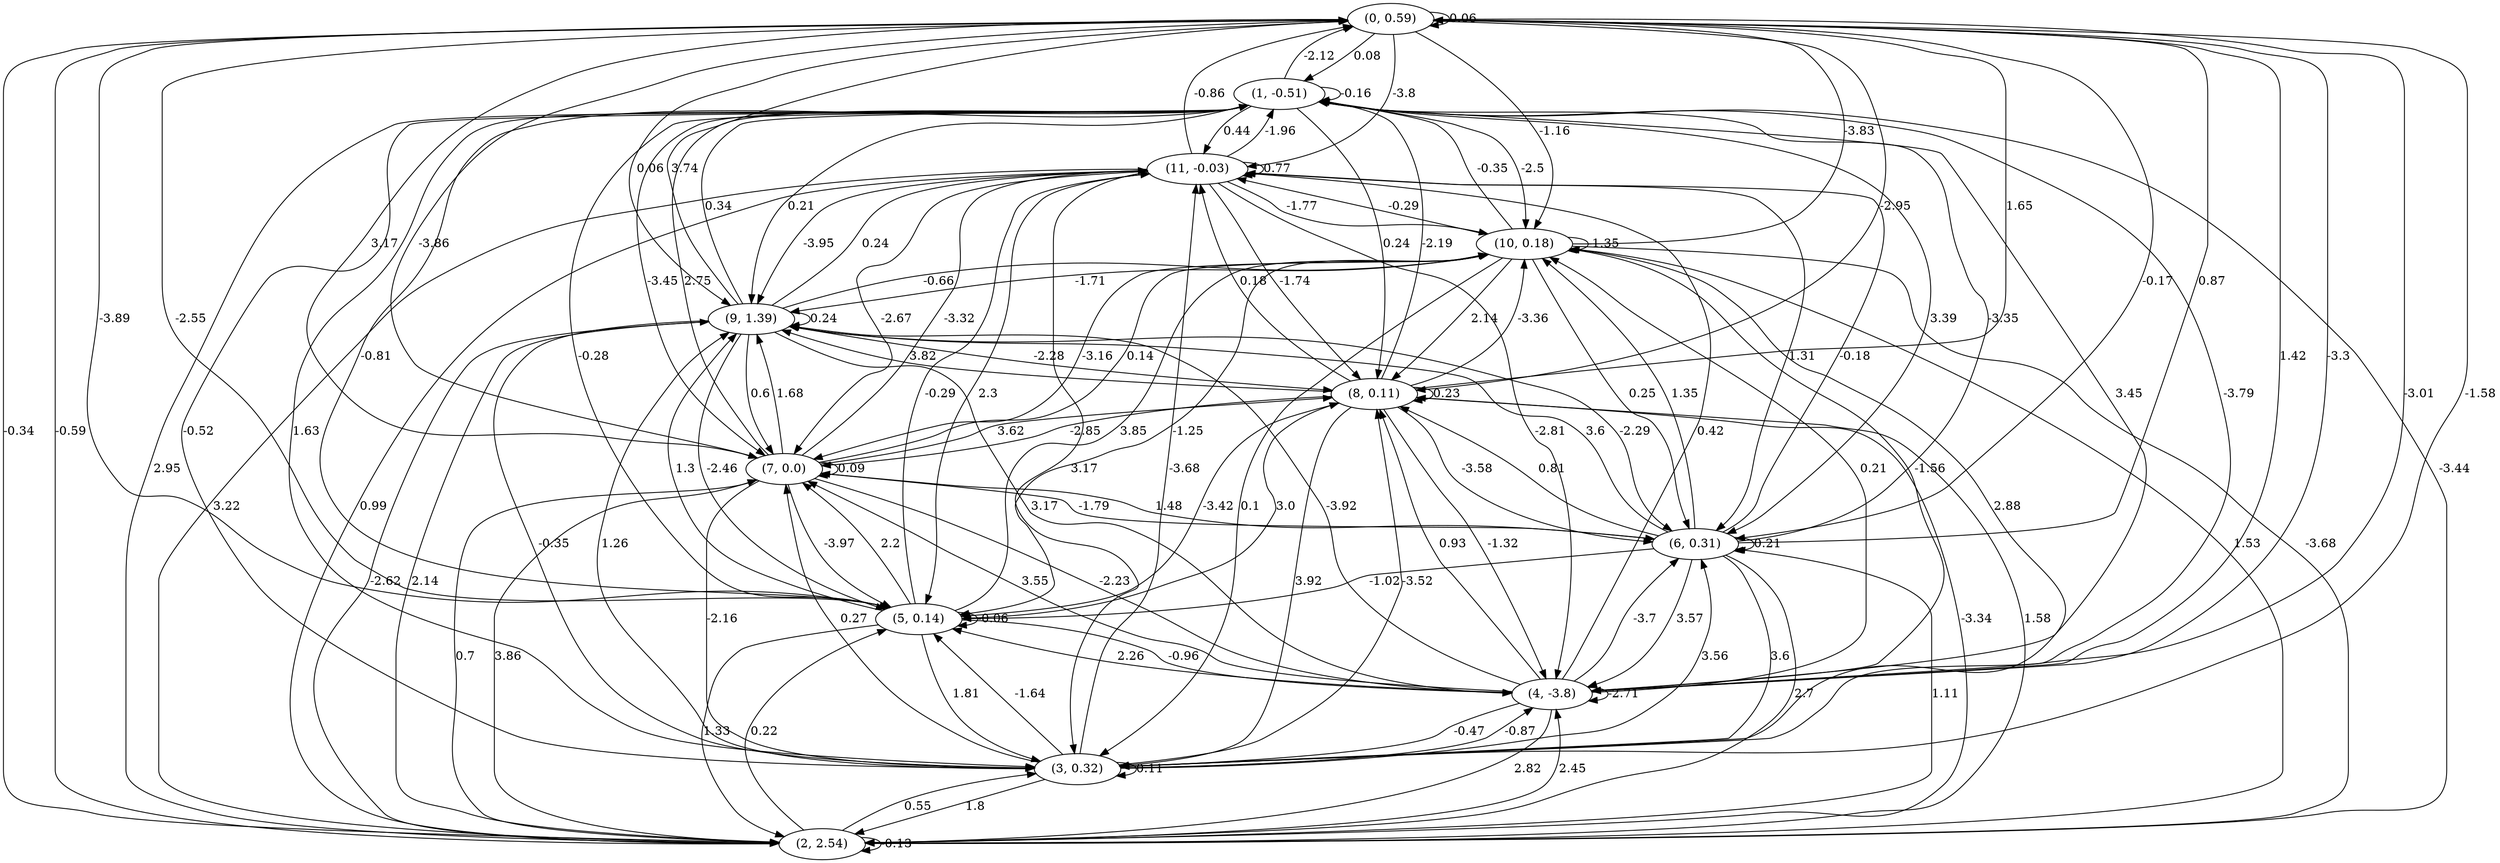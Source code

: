 digraph {
    0 [ label = "(0, 0.59)" ]
    1 [ label = "(1, -0.51)" ]
    2 [ label = "(2, 2.54)" ]
    3 [ label = "(3, 0.32)" ]
    4 [ label = "(4, -3.8)" ]
    5 [ label = "(5, 0.14)" ]
    6 [ label = "(6, 0.31)" ]
    7 [ label = "(7, 0.0)" ]
    8 [ label = "(8, 0.11)" ]
    9 [ label = "(9, 1.39)" ]
    10 [ label = "(10, 0.18)" ]
    11 [ label = "(11, -0.03)" ]
    0 -> 0 [ label = "0.06" ]
    1 -> 1 [ label = "-0.16" ]
    2 -> 2 [ label = "-0.13" ]
    3 -> 3 [ label = "0.11" ]
    4 -> 4 [ label = "-2.71" ]
    5 -> 5 [ label = "-0.06" ]
    6 -> 6 [ label = "0.21" ]
    7 -> 7 [ label = "0.09" ]
    8 -> 8 [ label = "0.23" ]
    9 -> 9 [ label = "0.24" ]
    10 -> 10 [ label = "-1.35" ]
    11 -> 11 [ label = "0.77" ]
    1 -> 0 [ label = "-2.12" ]
    2 -> 0 [ label = "-0.59" ]
    3 -> 0 [ label = "-1.58" ]
    4 -> 0 [ label = "1.42" ]
    5 -> 0 [ label = "-3.89" ]
    6 -> 0 [ label = "0.87" ]
    7 -> 0 [ label = "-3.86" ]
    8 -> 0 [ label = "1.65" ]
    9 -> 0 [ label = "3.74" ]
    10 -> 0 [ label = "-3.83" ]
    11 -> 0 [ label = "-0.86" ]
    0 -> 1 [ label = "0.08" ]
    2 -> 1 [ label = "-3.44" ]
    3 -> 1 [ label = "-0.52" ]
    4 -> 1 [ label = "-3.79" ]
    5 -> 1 [ label = "-0.81" ]
    6 -> 1 [ label = "-3.35" ]
    7 -> 1 [ label = "2.75" ]
    8 -> 1 [ label = "-2.19" ]
    9 -> 1 [ label = "0.34" ]
    10 -> 1 [ label = "-0.35" ]
    11 -> 1 [ label = "-1.96" ]
    0 -> 2 [ label = "-0.34" ]
    1 -> 2 [ label = "2.95" ]
    3 -> 2 [ label = "1.8" ]
    4 -> 2 [ label = "2.82" ]
    5 -> 2 [ label = "1.33" ]
    6 -> 2 [ label = "2.7" ]
    7 -> 2 [ label = "0.7" ]
    8 -> 2 [ label = "-3.34" ]
    9 -> 2 [ label = "-2.62" ]
    10 -> 2 [ label = "-3.68" ]
    11 -> 2 [ label = "3.22" ]
    0 -> 3 [ label = "-3.01" ]
    1 -> 3 [ label = "1.63" ]
    2 -> 3 [ label = "0.55" ]
    4 -> 3 [ label = "-0.47" ]
    5 -> 3 [ label = "1.81" ]
    6 -> 3 [ label = "3.6" ]
    7 -> 3 [ label = "-2.16" ]
    8 -> 3 [ label = "3.92" ]
    9 -> 3 [ label = "-0.35" ]
    10 -> 3 [ label = "0.1" ]
    11 -> 3 [ label = "3.17" ]
    0 -> 4 [ label = "-3.3" ]
    1 -> 4 [ label = "3.45" ]
    2 -> 4 [ label = "2.45" ]
    3 -> 4 [ label = "-0.87" ]
    5 -> 4 [ label = "-0.96" ]
    6 -> 4 [ label = "3.57" ]
    7 -> 4 [ label = "-2.23" ]
    8 -> 4 [ label = "-1.32" ]
    9 -> 4 [ label = "3.17" ]
    10 -> 4 [ label = "-1.56" ]
    11 -> 4 [ label = "-2.81" ]
    0 -> 5 [ label = "-2.55" ]
    1 -> 5 [ label = "-0.28" ]
    2 -> 5 [ label = "0.22" ]
    3 -> 5 [ label = "-1.64" ]
    4 -> 5 [ label = "2.26" ]
    6 -> 5 [ label = "-1.02" ]
    7 -> 5 [ label = "-3.97" ]
    8 -> 5 [ label = "-3.42" ]
    9 -> 5 [ label = "-2.46" ]
    10 -> 5 [ label = "-1.25" ]
    11 -> 5 [ label = "2.3" ]
    0 -> 6 [ label = "-0.17" ]
    1 -> 6 [ label = "3.39" ]
    2 -> 6 [ label = "1.11" ]
    3 -> 6 [ label = "3.56" ]
    4 -> 6 [ label = "-3.7" ]
    7 -> 6 [ label = "1.48" ]
    8 -> 6 [ label = "-3.58" ]
    9 -> 6 [ label = "-2.29" ]
    10 -> 6 [ label = "0.25" ]
    11 -> 6 [ label = "1.31" ]
    0 -> 7 [ label = "3.17" ]
    1 -> 7 [ label = "-3.45" ]
    2 -> 7 [ label = "3.86" ]
    3 -> 7 [ label = "0.27" ]
    4 -> 7 [ label = "3.55" ]
    5 -> 7 [ label = "2.2" ]
    6 -> 7 [ label = "-1.79" ]
    8 -> 7 [ label = "-2.85" ]
    9 -> 7 [ label = "0.6" ]
    10 -> 7 [ label = "-3.16" ]
    11 -> 7 [ label = "-2.67" ]
    0 -> 8 [ label = "-2.95" ]
    1 -> 8 [ label = "0.24" ]
    2 -> 8 [ label = "1.58" ]
    3 -> 8 [ label = "-3.52" ]
    4 -> 8 [ label = "0.93" ]
    5 -> 8 [ label = "3.0" ]
    6 -> 8 [ label = "0.81" ]
    7 -> 8 [ label = "3.62" ]
    9 -> 8 [ label = "-2.28" ]
    10 -> 8 [ label = "2.14" ]
    11 -> 8 [ label = "-1.74" ]
    0 -> 9 [ label = "0.06" ]
    1 -> 9 [ label = "0.21" ]
    2 -> 9 [ label = "2.14" ]
    3 -> 9 [ label = "1.26" ]
    4 -> 9 [ label = "-3.92" ]
    5 -> 9 [ label = "1.3" ]
    6 -> 9 [ label = "3.6" ]
    7 -> 9 [ label = "1.68" ]
    8 -> 9 [ label = "3.82" ]
    10 -> 9 [ label = "-1.71" ]
    11 -> 9 [ label = "-3.95" ]
    0 -> 10 [ label = "-1.16" ]
    1 -> 10 [ label = "-2.5" ]
    2 -> 10 [ label = "1.53" ]
    3 -> 10 [ label = "2.88" ]
    4 -> 10 [ label = "0.21" ]
    5 -> 10 [ label = "3.85" ]
    6 -> 10 [ label = "1.35" ]
    7 -> 10 [ label = "0.14" ]
    8 -> 10 [ label = "-3.36" ]
    9 -> 10 [ label = "-0.66" ]
    11 -> 10 [ label = "-1.77" ]
    0 -> 11 [ label = "-3.8" ]
    1 -> 11 [ label = "0.44" ]
    2 -> 11 [ label = "0.99" ]
    3 -> 11 [ label = "-3.68" ]
    4 -> 11 [ label = "0.42" ]
    5 -> 11 [ label = "-0.29" ]
    6 -> 11 [ label = "-0.18" ]
    7 -> 11 [ label = "-3.32" ]
    8 -> 11 [ label = "0.18" ]
    9 -> 11 [ label = "0.24" ]
    10 -> 11 [ label = "-0.29" ]
}

